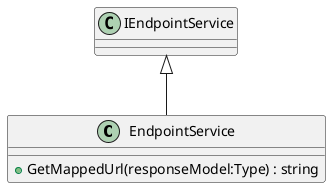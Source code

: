 @startuml
class EndpointService {
    + GetMappedUrl(responseModel:Type) : string
}
IEndpointService <|-- EndpointService
@enduml
